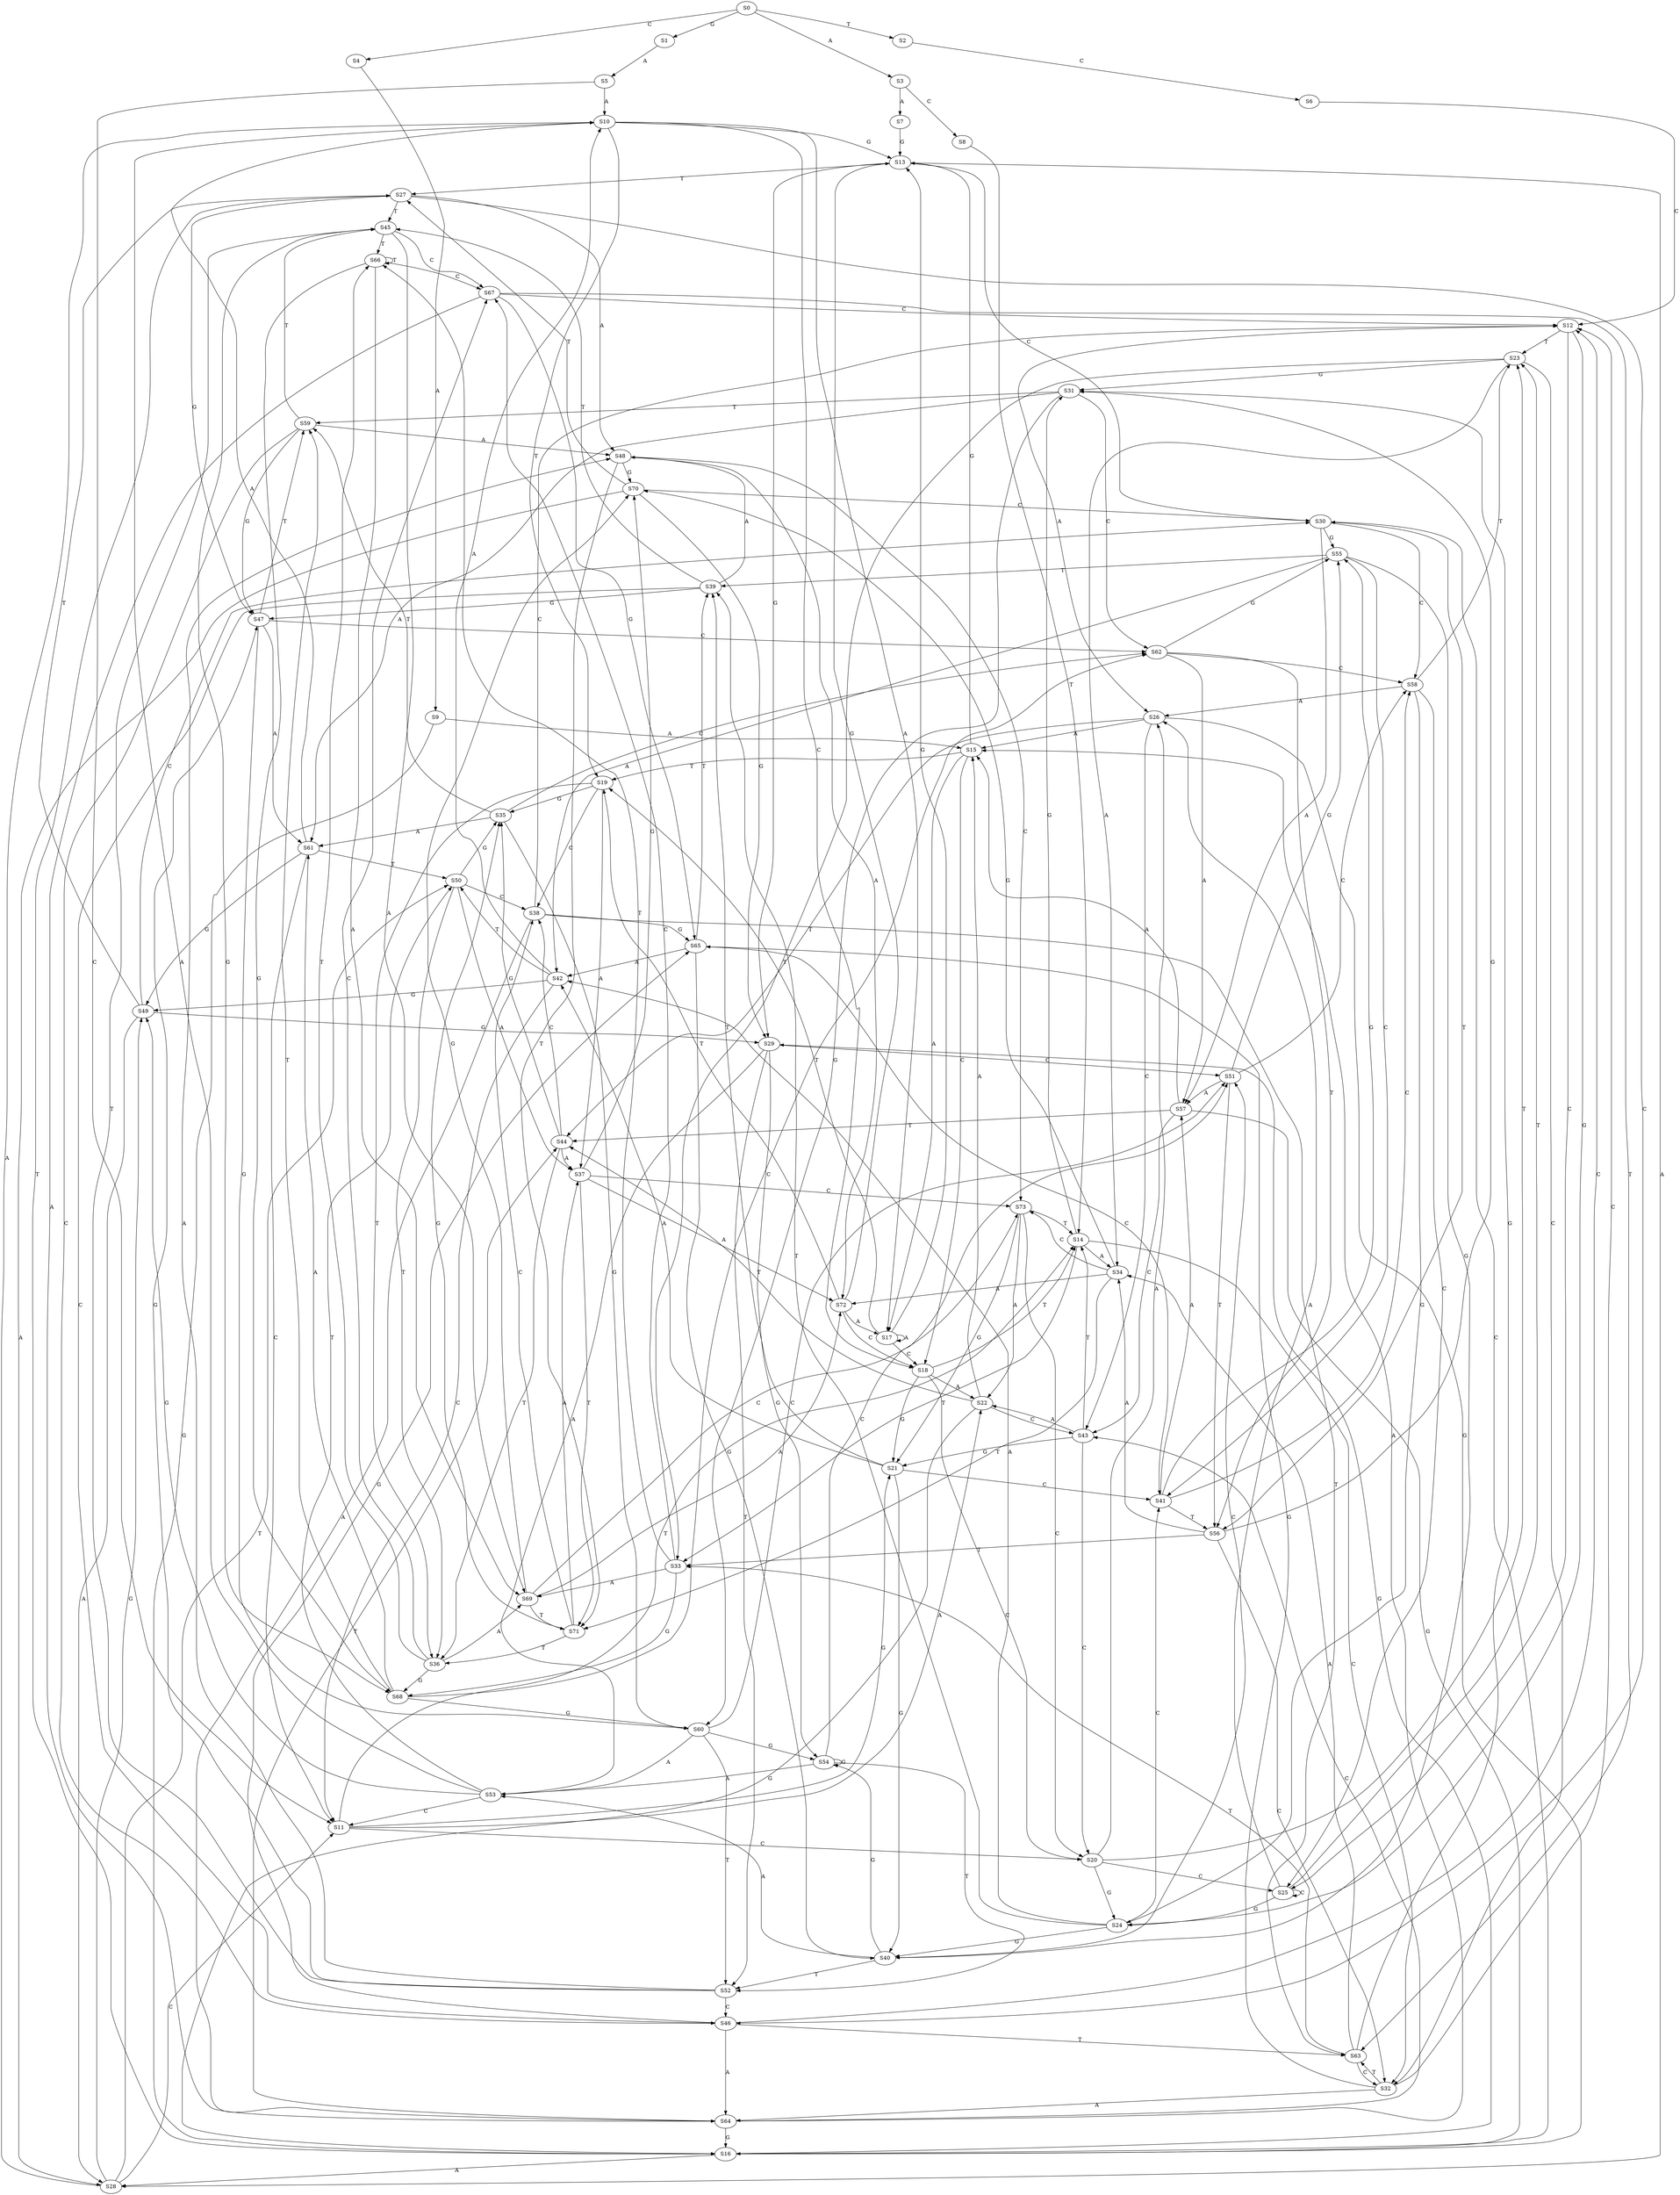 strict digraph  {
	S0 -> S1 [ label = G ];
	S0 -> S2 [ label = T ];
	S0 -> S3 [ label = A ];
	S0 -> S4 [ label = C ];
	S1 -> S5 [ label = A ];
	S2 -> S6 [ label = C ];
	S3 -> S7 [ label = A ];
	S3 -> S8 [ label = C ];
	S4 -> S9 [ label = A ];
	S5 -> S10 [ label = A ];
	S5 -> S11 [ label = C ];
	S6 -> S12 [ label = C ];
	S7 -> S13 [ label = G ];
	S8 -> S14 [ label = T ];
	S9 -> S15 [ label = A ];
	S9 -> S16 [ label = G ];
	S10 -> S13 [ label = G ];
	S10 -> S17 [ label = A ];
	S10 -> S18 [ label = C ];
	S10 -> S19 [ label = T ];
	S11 -> S20 [ label = C ];
	S11 -> S14 [ label = T ];
	S11 -> S21 [ label = G ];
	S11 -> S22 [ label = A ];
	S12 -> S23 [ label = T ];
	S12 -> S24 [ label = G ];
	S12 -> S25 [ label = C ];
	S12 -> S26 [ label = A ];
	S13 -> S27 [ label = T ];
	S13 -> S28 [ label = A ];
	S13 -> S29 [ label = G ];
	S13 -> S30 [ label = C ];
	S14 -> S31 [ label = G ];
	S14 -> S32 [ label = C ];
	S14 -> S33 [ label = T ];
	S14 -> S34 [ label = A ];
	S15 -> S18 [ label = C ];
	S15 -> S17 [ label = A ];
	S15 -> S13 [ label = G ];
	S15 -> S19 [ label = T ];
	S16 -> S28 [ label = A ];
	S16 -> S27 [ label = T ];
	S16 -> S30 [ label = C ];
	S16 -> S29 [ label = G ];
	S17 -> S18 [ label = C ];
	S17 -> S13 [ label = G ];
	S17 -> S19 [ label = T ];
	S17 -> S17 [ label = A ];
	S18 -> S20 [ label = C ];
	S18 -> S14 [ label = T ];
	S18 -> S22 [ label = A ];
	S18 -> S21 [ label = G ];
	S19 -> S35 [ label = G ];
	S19 -> S36 [ label = T ];
	S19 -> S37 [ label = A ];
	S19 -> S38 [ label = C ];
	S20 -> S23 [ label = T ];
	S20 -> S25 [ label = C ];
	S20 -> S26 [ label = A ];
	S20 -> S24 [ label = G ];
	S21 -> S39 [ label = T ];
	S21 -> S40 [ label = G ];
	S21 -> S41 [ label = C ];
	S21 -> S42 [ label = A ];
	S22 -> S15 [ label = A ];
	S22 -> S43 [ label = C ];
	S22 -> S44 [ label = T ];
	S22 -> S16 [ label = G ];
	S23 -> S32 [ label = C ];
	S23 -> S34 [ label = A ];
	S23 -> S31 [ label = G ];
	S23 -> S33 [ label = T ];
	S24 -> S42 [ label = A ];
	S24 -> S40 [ label = G ];
	S24 -> S41 [ label = C ];
	S24 -> S39 [ label = T ];
	S25 -> S23 [ label = T ];
	S25 -> S25 [ label = C ];
	S25 -> S26 [ label = A ];
	S25 -> S24 [ label = G ];
	S26 -> S16 [ label = G ];
	S26 -> S15 [ label = A ];
	S26 -> S44 [ label = T ];
	S26 -> S43 [ label = C ];
	S27 -> S45 [ label = T ];
	S27 -> S46 [ label = C ];
	S27 -> S47 [ label = G ];
	S27 -> S48 [ label = A ];
	S28 -> S11 [ label = C ];
	S28 -> S49 [ label = G ];
	S28 -> S10 [ label = A ];
	S28 -> S50 [ label = T ];
	S29 -> S51 [ label = C ];
	S29 -> S52 [ label = T ];
	S29 -> S53 [ label = A ];
	S29 -> S54 [ label = G ];
	S30 -> S55 [ label = G ];
	S30 -> S56 [ label = T ];
	S30 -> S57 [ label = A ];
	S30 -> S58 [ label = C ];
	S31 -> S59 [ label = T ];
	S31 -> S60 [ label = G ];
	S31 -> S61 [ label = A ];
	S31 -> S62 [ label = C ];
	S32 -> S63 [ label = T ];
	S32 -> S64 [ label = A ];
	S32 -> S12 [ label = C ];
	S32 -> S65 [ label = G ];
	S33 -> S66 [ label = T ];
	S33 -> S67 [ label = C ];
	S33 -> S68 [ label = G ];
	S33 -> S69 [ label = A ];
	S34 -> S70 [ label = G ];
	S34 -> S71 [ label = T ];
	S34 -> S72 [ label = A ];
	S34 -> S73 [ label = C ];
	S35 -> S60 [ label = G ];
	S35 -> S62 [ label = C ];
	S35 -> S61 [ label = A ];
	S35 -> S59 [ label = T ];
	S36 -> S66 [ label = T ];
	S36 -> S68 [ label = G ];
	S36 -> S69 [ label = A ];
	S36 -> S67 [ label = C ];
	S37 -> S70 [ label = G ];
	S37 -> S72 [ label = A ];
	S37 -> S73 [ label = C ];
	S37 -> S71 [ label = T ];
	S38 -> S64 [ label = A ];
	S38 -> S65 [ label = G ];
	S38 -> S12 [ label = C ];
	S38 -> S63 [ label = T ];
	S39 -> S46 [ label = C ];
	S39 -> S48 [ label = A ];
	S39 -> S47 [ label = G ];
	S39 -> S45 [ label = T ];
	S40 -> S52 [ label = T ];
	S40 -> S54 [ label = G ];
	S40 -> S51 [ label = C ];
	S40 -> S53 [ label = A ];
	S41 -> S56 [ label = T ];
	S41 -> S58 [ label = C ];
	S41 -> S55 [ label = G ];
	S41 -> S57 [ label = A ];
	S42 -> S11 [ label = C ];
	S42 -> S10 [ label = A ];
	S42 -> S49 [ label = G ];
	S42 -> S50 [ label = T ];
	S43 -> S22 [ label = A ];
	S43 -> S21 [ label = G ];
	S43 -> S20 [ label = C ];
	S43 -> S14 [ label = T ];
	S44 -> S35 [ label = G ];
	S44 -> S38 [ label = C ];
	S44 -> S37 [ label = A ];
	S44 -> S36 [ label = T ];
	S45 -> S66 [ label = T ];
	S45 -> S67 [ label = C ];
	S45 -> S69 [ label = A ];
	S45 -> S68 [ label = G ];
	S46 -> S65 [ label = G ];
	S46 -> S64 [ label = A ];
	S46 -> S12 [ label = C ];
	S46 -> S63 [ label = T ];
	S47 -> S61 [ label = A ];
	S47 -> S59 [ label = T ];
	S47 -> S62 [ label = C ];
	S47 -> S60 [ label = G ];
	S48 -> S72 [ label = A ];
	S48 -> S71 [ label = T ];
	S48 -> S70 [ label = G ];
	S48 -> S73 [ label = C ];
	S49 -> S28 [ label = A ];
	S49 -> S30 [ label = C ];
	S49 -> S27 [ label = T ];
	S49 -> S29 [ label = G ];
	S50 -> S36 [ label = T ];
	S50 -> S35 [ label = G ];
	S50 -> S37 [ label = A ];
	S50 -> S38 [ label = C ];
	S51 -> S55 [ label = G ];
	S51 -> S56 [ label = T ];
	S51 -> S57 [ label = A ];
	S51 -> S58 [ label = C ];
	S52 -> S45 [ label = T ];
	S52 -> S48 [ label = A ];
	S52 -> S47 [ label = G ];
	S52 -> S46 [ label = C ];
	S53 -> S49 [ label = G ];
	S53 -> S11 [ label = C ];
	S53 -> S10 [ label = A ];
	S53 -> S50 [ label = T ];
	S54 -> S52 [ label = T ];
	S54 -> S51 [ label = C ];
	S54 -> S53 [ label = A ];
	S54 -> S54 [ label = G ];
	S55 -> S39 [ label = T ];
	S55 -> S40 [ label = G ];
	S55 -> S42 [ label = A ];
	S55 -> S41 [ label = C ];
	S56 -> S33 [ label = T ];
	S56 -> S31 [ label = G ];
	S56 -> S34 [ label = A ];
	S56 -> S32 [ label = C ];
	S57 -> S44 [ label = T ];
	S57 -> S16 [ label = G ];
	S57 -> S15 [ label = A ];
	S57 -> S43 [ label = C ];
	S58 -> S25 [ label = C ];
	S58 -> S24 [ label = G ];
	S58 -> S23 [ label = T ];
	S58 -> S26 [ label = A ];
	S59 -> S48 [ label = A ];
	S59 -> S46 [ label = C ];
	S59 -> S47 [ label = G ];
	S59 -> S45 [ label = T ];
	S60 -> S53 [ label = A ];
	S60 -> S52 [ label = T ];
	S60 -> S51 [ label = C ];
	S60 -> S54 [ label = G ];
	S61 -> S10 [ label = A ];
	S61 -> S50 [ label = T ];
	S61 -> S49 [ label = G ];
	S61 -> S11 [ label = C ];
	S62 -> S55 [ label = G ];
	S62 -> S58 [ label = C ];
	S62 -> S57 [ label = A ];
	S62 -> S56 [ label = T ];
	S63 -> S31 [ label = G ];
	S63 -> S33 [ label = T ];
	S63 -> S32 [ label = C ];
	S63 -> S34 [ label = A ];
	S64 -> S43 [ label = C ];
	S64 -> S44 [ label = T ];
	S64 -> S16 [ label = G ];
	S64 -> S15 [ label = A ];
	S65 -> S41 [ label = C ];
	S65 -> S39 [ label = T ];
	S65 -> S40 [ label = G ];
	S65 -> S42 [ label = A ];
	S66 -> S67 [ label = C ];
	S66 -> S68 [ label = G ];
	S66 -> S66 [ label = T ];
	S66 -> S69 [ label = A ];
	S67 -> S63 [ label = T ];
	S67 -> S64 [ label = A ];
	S67 -> S12 [ label = C ];
	S67 -> S65 [ label = G ];
	S68 -> S60 [ label = G ];
	S68 -> S61 [ label = A ];
	S68 -> S62 [ label = C ];
	S68 -> S59 [ label = T ];
	S69 -> S70 [ label = G ];
	S69 -> S72 [ label = A ];
	S69 -> S71 [ label = T ];
	S69 -> S73 [ label = C ];
	S70 -> S29 [ label = G ];
	S70 -> S28 [ label = A ];
	S70 -> S30 [ label = C ];
	S70 -> S27 [ label = T ];
	S71 -> S37 [ label = A ];
	S71 -> S38 [ label = C ];
	S71 -> S36 [ label = T ];
	S71 -> S35 [ label = G ];
	S72 -> S13 [ label = G ];
	S72 -> S17 [ label = A ];
	S72 -> S19 [ label = T ];
	S72 -> S18 [ label = C ];
	S73 -> S22 [ label = A ];
	S73 -> S20 [ label = C ];
	S73 -> S21 [ label = G ];
	S73 -> S14 [ label = T ];
}
